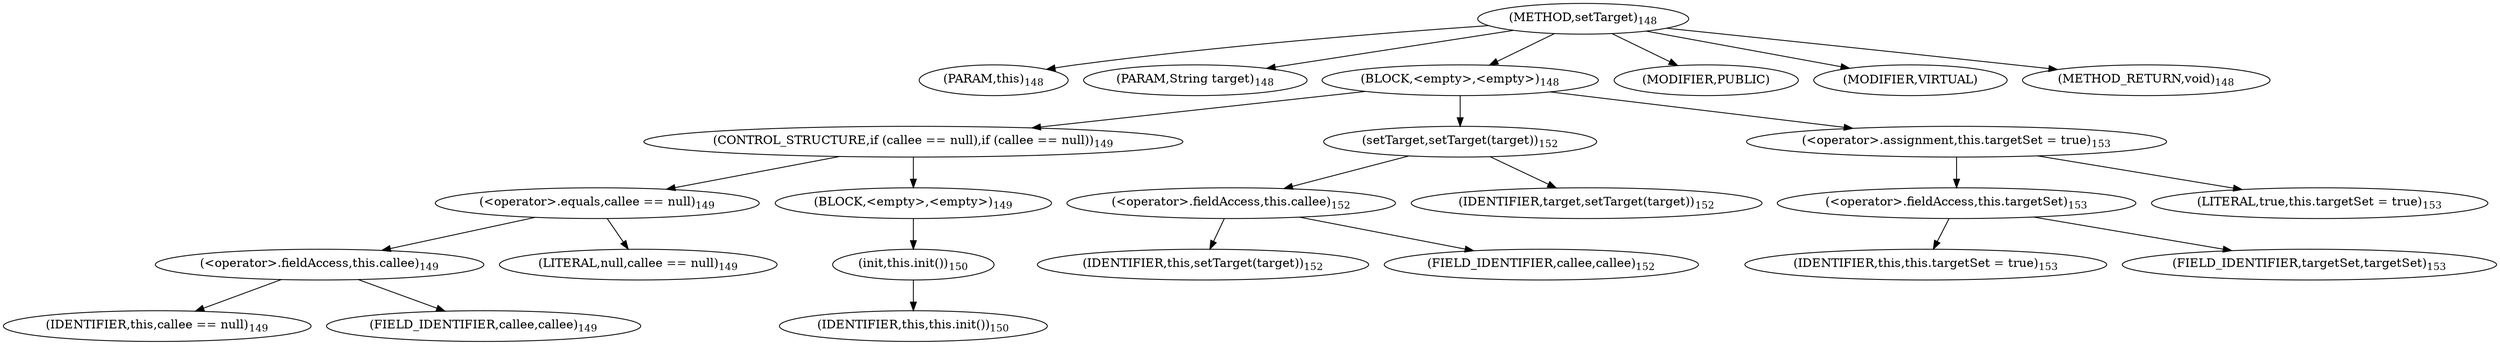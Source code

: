 digraph "setTarget" {  
"198" [label = <(METHOD,setTarget)<SUB>148</SUB>> ]
"18" [label = <(PARAM,this)<SUB>148</SUB>> ]
"199" [label = <(PARAM,String target)<SUB>148</SUB>> ]
"200" [label = <(BLOCK,&lt;empty&gt;,&lt;empty&gt;)<SUB>148</SUB>> ]
"201" [label = <(CONTROL_STRUCTURE,if (callee == null),if (callee == null))<SUB>149</SUB>> ]
"202" [label = <(&lt;operator&gt;.equals,callee == null)<SUB>149</SUB>> ]
"203" [label = <(&lt;operator&gt;.fieldAccess,this.callee)<SUB>149</SUB>> ]
"204" [label = <(IDENTIFIER,this,callee == null)<SUB>149</SUB>> ]
"205" [label = <(FIELD_IDENTIFIER,callee,callee)<SUB>149</SUB>> ]
"206" [label = <(LITERAL,null,callee == null)<SUB>149</SUB>> ]
"207" [label = <(BLOCK,&lt;empty&gt;,&lt;empty&gt;)<SUB>149</SUB>> ]
"208" [label = <(init,this.init())<SUB>150</SUB>> ]
"17" [label = <(IDENTIFIER,this,this.init())<SUB>150</SUB>> ]
"209" [label = <(setTarget,setTarget(target))<SUB>152</SUB>> ]
"210" [label = <(&lt;operator&gt;.fieldAccess,this.callee)<SUB>152</SUB>> ]
"211" [label = <(IDENTIFIER,this,setTarget(target))<SUB>152</SUB>> ]
"212" [label = <(FIELD_IDENTIFIER,callee,callee)<SUB>152</SUB>> ]
"213" [label = <(IDENTIFIER,target,setTarget(target))<SUB>152</SUB>> ]
"214" [label = <(&lt;operator&gt;.assignment,this.targetSet = true)<SUB>153</SUB>> ]
"215" [label = <(&lt;operator&gt;.fieldAccess,this.targetSet)<SUB>153</SUB>> ]
"216" [label = <(IDENTIFIER,this,this.targetSet = true)<SUB>153</SUB>> ]
"217" [label = <(FIELD_IDENTIFIER,targetSet,targetSet)<SUB>153</SUB>> ]
"218" [label = <(LITERAL,true,this.targetSet = true)<SUB>153</SUB>> ]
"219" [label = <(MODIFIER,PUBLIC)> ]
"220" [label = <(MODIFIER,VIRTUAL)> ]
"221" [label = <(METHOD_RETURN,void)<SUB>148</SUB>> ]
  "198" -> "18" 
  "198" -> "199" 
  "198" -> "200" 
  "198" -> "219" 
  "198" -> "220" 
  "198" -> "221" 
  "200" -> "201" 
  "200" -> "209" 
  "200" -> "214" 
  "201" -> "202" 
  "201" -> "207" 
  "202" -> "203" 
  "202" -> "206" 
  "203" -> "204" 
  "203" -> "205" 
  "207" -> "208" 
  "208" -> "17" 
  "209" -> "210" 
  "209" -> "213" 
  "210" -> "211" 
  "210" -> "212" 
  "214" -> "215" 
  "214" -> "218" 
  "215" -> "216" 
  "215" -> "217" 
}
